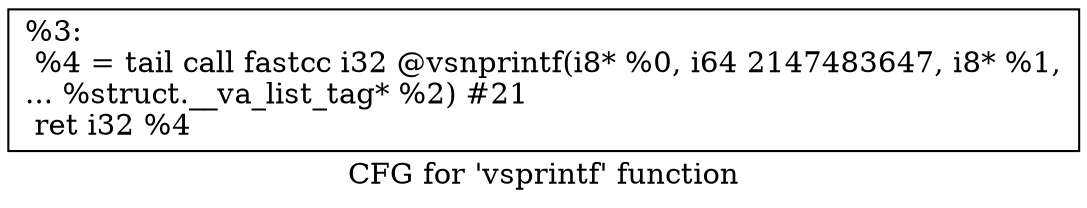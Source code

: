 digraph "CFG for 'vsprintf' function" {
	label="CFG for 'vsprintf' function";

	Node0x28b3da0 [shape=record,label="{%3:\l  %4 = tail call fastcc i32 @vsnprintf(i8* %0, i64 2147483647, i8* %1,\l... %struct.__va_list_tag* %2) #21\l  ret i32 %4\l}"];
}
